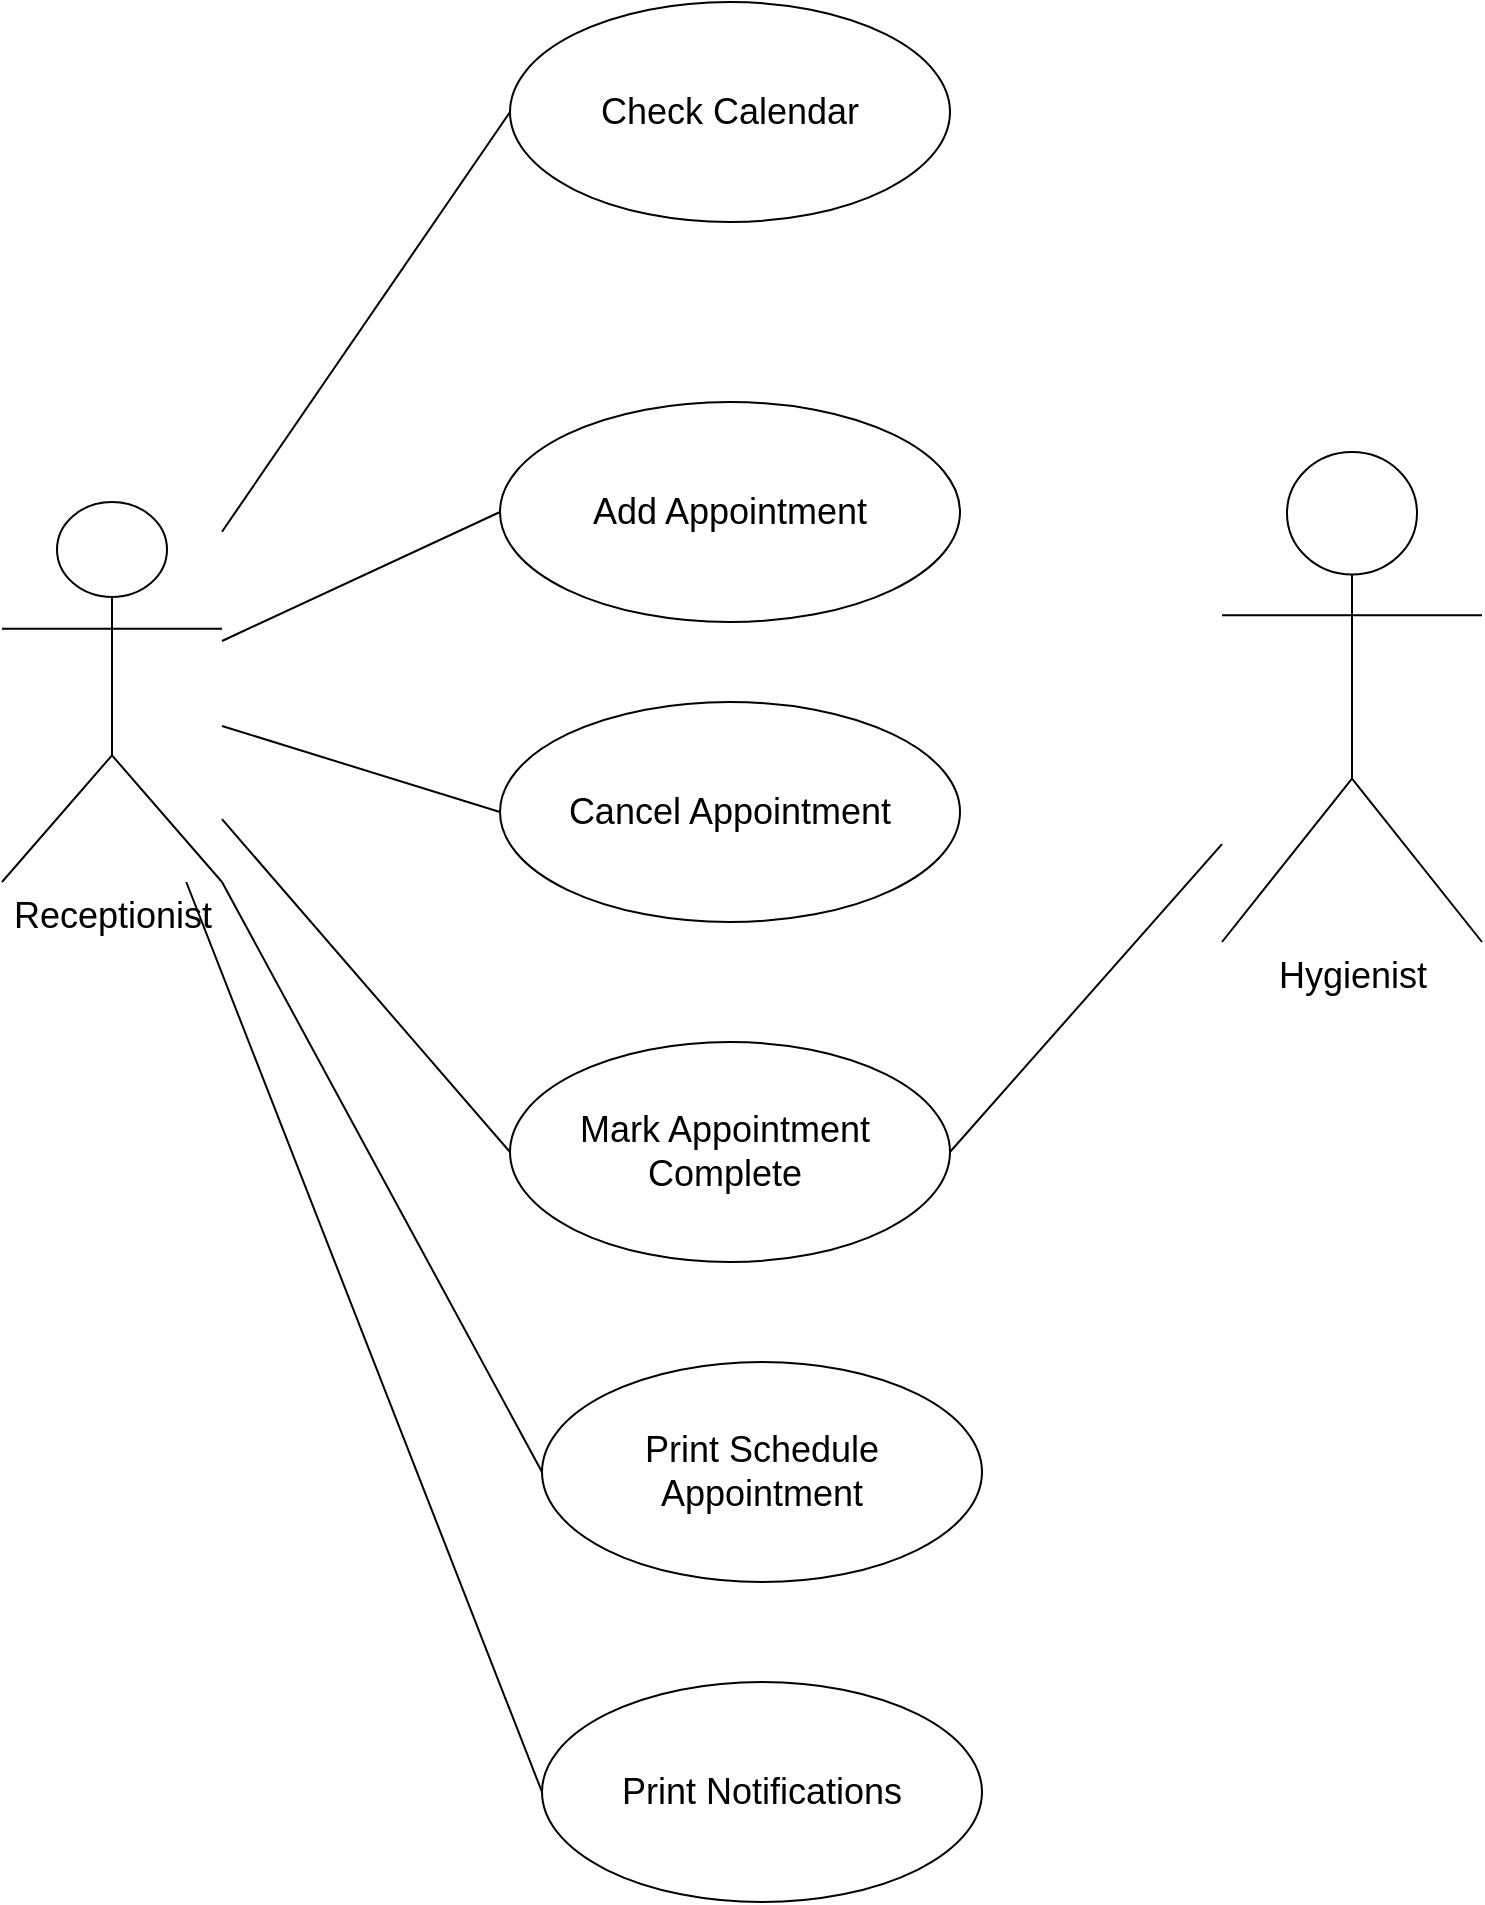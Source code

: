 <mxfile version="22.1.22" type="github">
  <diagram name="Page-1" id="DtirlimgUcfxDNybS8bE">
    <mxGraphModel dx="2150" dy="962" grid="1" gridSize="10" guides="1" tooltips="1" connect="1" arrows="1" fold="1" page="1" pageScale="1" pageWidth="827" pageHeight="1169" math="0" shadow="0">
      <root>
        <mxCell id="0" />
        <mxCell id="1" parent="0" />
        <mxCell id="UalxauJKMx-4CK4qUqsu-1" value="&lt;font style=&quot;font-size: 18px;&quot;&gt;Check Calendar&lt;/font&gt;" style="ellipse;whiteSpace=wrap;html=1;" vertex="1" parent="1">
          <mxGeometry x="304" y="40" width="220" height="110" as="geometry" />
        </mxCell>
        <mxCell id="UalxauJKMx-4CK4qUqsu-2" value="&lt;font style=&quot;font-size: 18px;&quot;&gt;Add Appointment&lt;/font&gt;" style="ellipse;whiteSpace=wrap;html=1;" vertex="1" parent="1">
          <mxGeometry x="299" y="240" width="230" height="110" as="geometry" />
        </mxCell>
        <mxCell id="UalxauJKMx-4CK4qUqsu-3" value="&lt;font style=&quot;font-size: 18px;&quot;&gt;Mark Appointment&amp;nbsp;&lt;br&gt;Complete&amp;nbsp;&lt;/font&gt;" style="ellipse;whiteSpace=wrap;html=1;" vertex="1" parent="1">
          <mxGeometry x="304" y="560" width="220" height="110" as="geometry" />
        </mxCell>
        <mxCell id="UalxauJKMx-4CK4qUqsu-4" value="&lt;font style=&quot;font-size: 18px;&quot;&gt;Cancel Appointment&lt;/font&gt;" style="ellipse;whiteSpace=wrap;html=1;" vertex="1" parent="1">
          <mxGeometry x="299" y="390" width="230" height="110" as="geometry" />
        </mxCell>
        <mxCell id="UalxauJKMx-4CK4qUqsu-6" value="&lt;span style=&quot;font-size: 18px;&quot;&gt;Print Schedule Appointment&lt;/span&gt;" style="ellipse;whiteSpace=wrap;html=1;" vertex="1" parent="1">
          <mxGeometry x="320" y="720" width="220" height="110" as="geometry" />
        </mxCell>
        <mxCell id="UalxauJKMx-4CK4qUqsu-7" value="&lt;span style=&quot;font-size: 18px;&quot;&gt;Print Notifications&lt;/span&gt;" style="ellipse;whiteSpace=wrap;html=1;" vertex="1" parent="1">
          <mxGeometry x="320" y="880" width="220" height="110" as="geometry" />
        </mxCell>
        <mxCell id="UalxauJKMx-4CK4qUqsu-8" value="&lt;font style=&quot;font-size: 18px;&quot;&gt;Receptionist&lt;/font&gt;" style="shape=umlActor;verticalLabelPosition=bottom;verticalAlign=top;html=1;" vertex="1" parent="1">
          <mxGeometry x="50" y="290" width="110" height="190" as="geometry" />
        </mxCell>
        <mxCell id="UalxauJKMx-4CK4qUqsu-13" value="" style="endArrow=none;html=1;rounded=0;entryX=0;entryY=0.5;entryDx=0;entryDy=0;" edge="1" parent="1" source="UalxauJKMx-4CK4qUqsu-8" target="UalxauJKMx-4CK4qUqsu-1">
          <mxGeometry width="50" height="50" relative="1" as="geometry">
            <mxPoint x="140" y="220" as="sourcePoint" />
            <mxPoint x="190" y="170" as="targetPoint" />
          </mxGeometry>
        </mxCell>
        <mxCell id="UalxauJKMx-4CK4qUqsu-14" value="" style="endArrow=none;html=1;rounded=0;entryX=0;entryY=0.5;entryDx=0;entryDy=0;" edge="1" parent="1" source="UalxauJKMx-4CK4qUqsu-8" target="UalxauJKMx-4CK4qUqsu-4">
          <mxGeometry width="50" height="50" relative="1" as="geometry">
            <mxPoint x="176" y="500" as="sourcePoint" />
            <mxPoint x="320" y="290" as="targetPoint" />
          </mxGeometry>
        </mxCell>
        <mxCell id="UalxauJKMx-4CK4qUqsu-15" value="" style="endArrow=none;html=1;rounded=0;exitX=0;exitY=0.5;exitDx=0;exitDy=0;" edge="1" parent="1" source="UalxauJKMx-4CK4qUqsu-7" target="UalxauJKMx-4CK4qUqsu-8">
          <mxGeometry width="50" height="50" relative="1" as="geometry">
            <mxPoint x="110" y="880" as="sourcePoint" />
            <mxPoint x="254" y="670" as="targetPoint" />
          </mxGeometry>
        </mxCell>
        <mxCell id="UalxauJKMx-4CK4qUqsu-16" value="" style="endArrow=none;html=1;rounded=0;entryX=0;entryY=0.5;entryDx=0;entryDy=0;" edge="1" parent="1" source="UalxauJKMx-4CK4qUqsu-8" target="UalxauJKMx-4CK4qUqsu-2">
          <mxGeometry width="50" height="50" relative="1" as="geometry">
            <mxPoint x="440" y="500" as="sourcePoint" />
            <mxPoint x="584" y="290" as="targetPoint" />
          </mxGeometry>
        </mxCell>
        <mxCell id="UalxauJKMx-4CK4qUqsu-17" value="" style="endArrow=none;html=1;rounded=0;entryX=0;entryY=0.5;entryDx=0;entryDy=0;exitX=1;exitY=1;exitDx=0;exitDy=0;exitPerimeter=0;" edge="1" parent="1" source="UalxauJKMx-4CK4qUqsu-8" target="UalxauJKMx-4CK4qUqsu-6">
          <mxGeometry width="50" height="50" relative="1" as="geometry">
            <mxPoint x="100" y="730" as="sourcePoint" />
            <mxPoint x="244" y="520" as="targetPoint" />
          </mxGeometry>
        </mxCell>
        <mxCell id="UalxauJKMx-4CK4qUqsu-18" value="" style="endArrow=none;html=1;rounded=0;entryX=0;entryY=0.5;entryDx=0;entryDy=0;" edge="1" parent="1" source="UalxauJKMx-4CK4qUqsu-8" target="UalxauJKMx-4CK4qUqsu-3">
          <mxGeometry width="50" height="50" relative="1" as="geometry">
            <mxPoint x="190" y="610" as="sourcePoint" />
            <mxPoint x="334" y="400" as="targetPoint" />
          </mxGeometry>
        </mxCell>
        <mxCell id="UalxauJKMx-4CK4qUqsu-19" value="&lt;font style=&quot;font-size: 18px;&quot;&gt;Hygienist&lt;/font&gt;" style="shape=umlActor;verticalLabelPosition=bottom;verticalAlign=top;html=1;outlineConnect=0;" vertex="1" parent="1">
          <mxGeometry x="660" y="265" width="130" height="245" as="geometry" />
        </mxCell>
        <mxCell id="UalxauJKMx-4CK4qUqsu-23" value="" style="endArrow=none;html=1;rounded=0;exitX=1;exitY=0.5;exitDx=0;exitDy=0;" edge="1" parent="1" source="UalxauJKMx-4CK4qUqsu-3" target="UalxauJKMx-4CK4qUqsu-19">
          <mxGeometry width="50" height="50" relative="1" as="geometry">
            <mxPoint x="580" y="550" as="sourcePoint" />
            <mxPoint x="630" y="500" as="targetPoint" />
          </mxGeometry>
        </mxCell>
      </root>
    </mxGraphModel>
  </diagram>
</mxfile>
